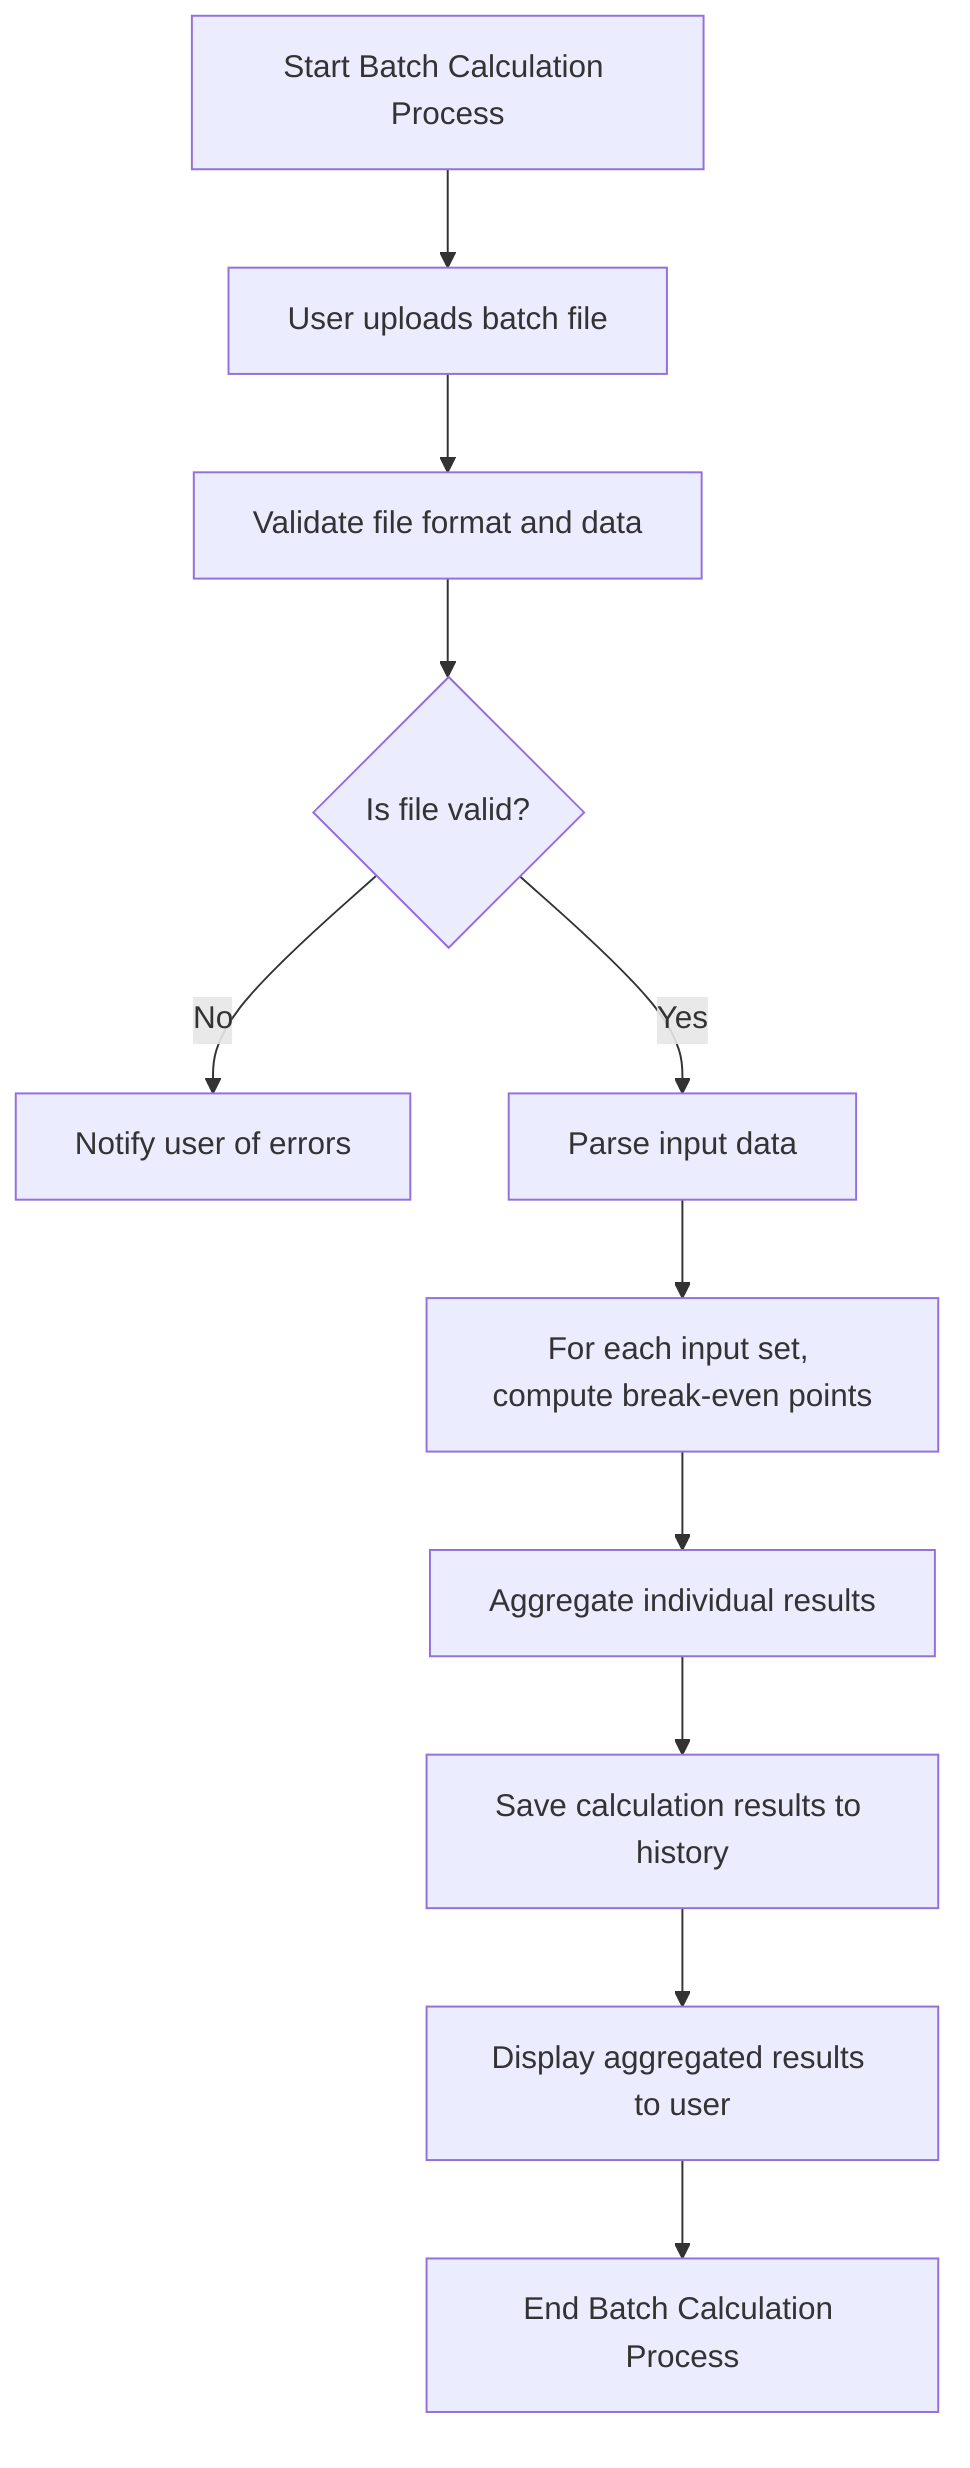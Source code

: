 flowchart TD
    A[Start Batch Calculation Process] --> B[User uploads batch file]
    B --> C[Validate file format and data]
    C --> D{Is file valid?}
    D -- No --> E[Notify user of errors]
    D -- Yes --> F[Parse input data]
    F --> G[For each input set, compute break-even points]
    G --> H[Aggregate individual results]
    H --> I[Save calculation results to history]
    I --> J[Display aggregated results to user]
    J --> K[End Batch Calculation Process]